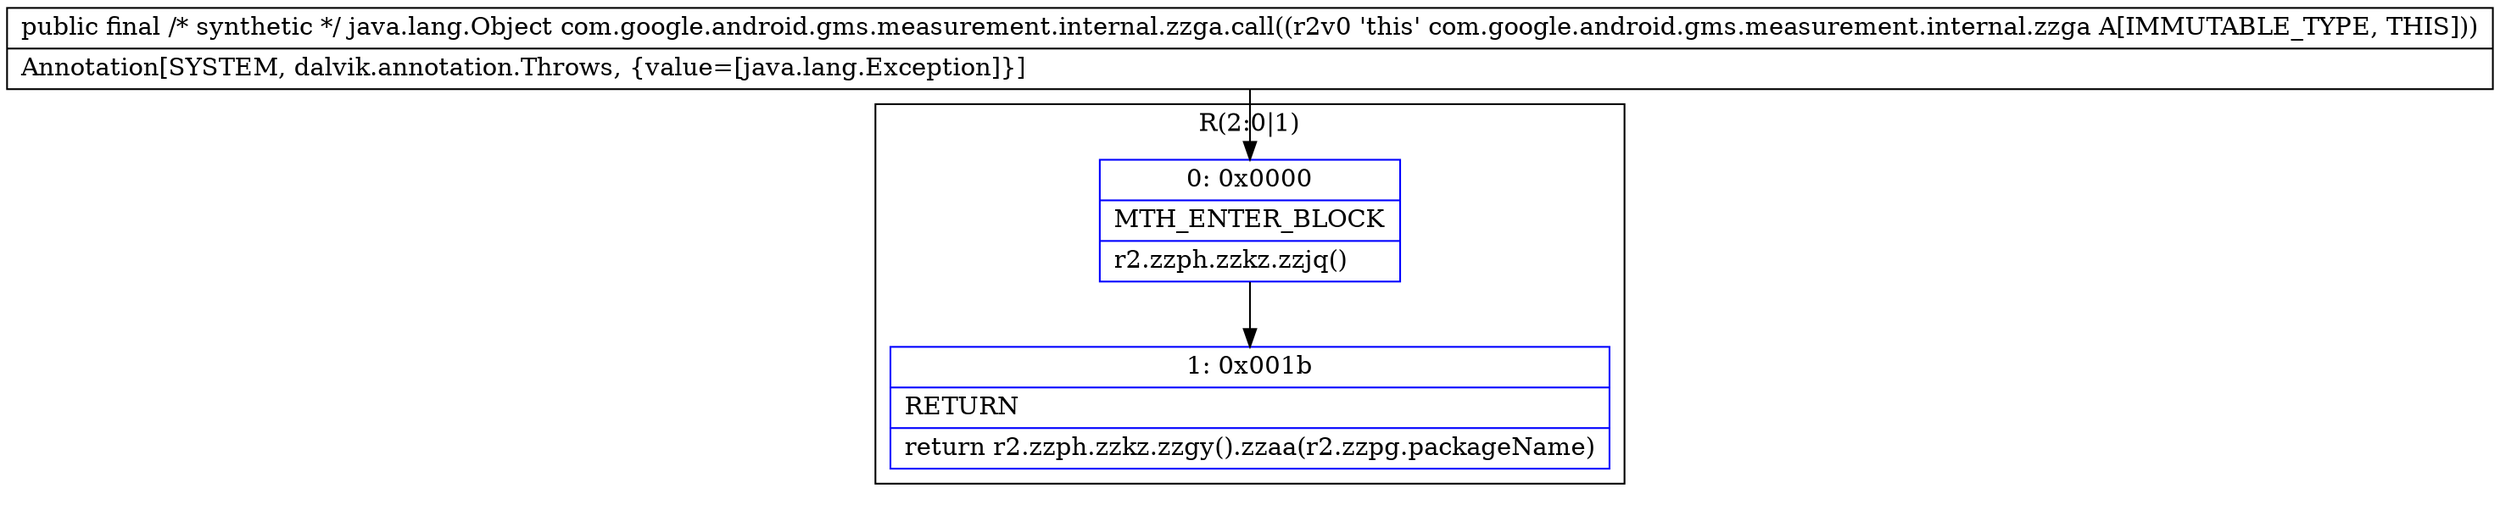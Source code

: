 digraph "CFG forcom.google.android.gms.measurement.internal.zzga.call()Ljava\/lang\/Object;" {
subgraph cluster_Region_482753023 {
label = "R(2:0|1)";
node [shape=record,color=blue];
Node_0 [shape=record,label="{0\:\ 0x0000|MTH_ENTER_BLOCK\l|r2.zzph.zzkz.zzjq()\l}"];
Node_1 [shape=record,label="{1\:\ 0x001b|RETURN\l|return r2.zzph.zzkz.zzgy().zzaa(r2.zzpg.packageName)\l}"];
}
MethodNode[shape=record,label="{public final \/* synthetic *\/ java.lang.Object com.google.android.gms.measurement.internal.zzga.call((r2v0 'this' com.google.android.gms.measurement.internal.zzga A[IMMUTABLE_TYPE, THIS]))  | Annotation[SYSTEM, dalvik.annotation.Throws, \{value=[java.lang.Exception]\}]\l}"];
MethodNode -> Node_0;
Node_0 -> Node_1;
}

